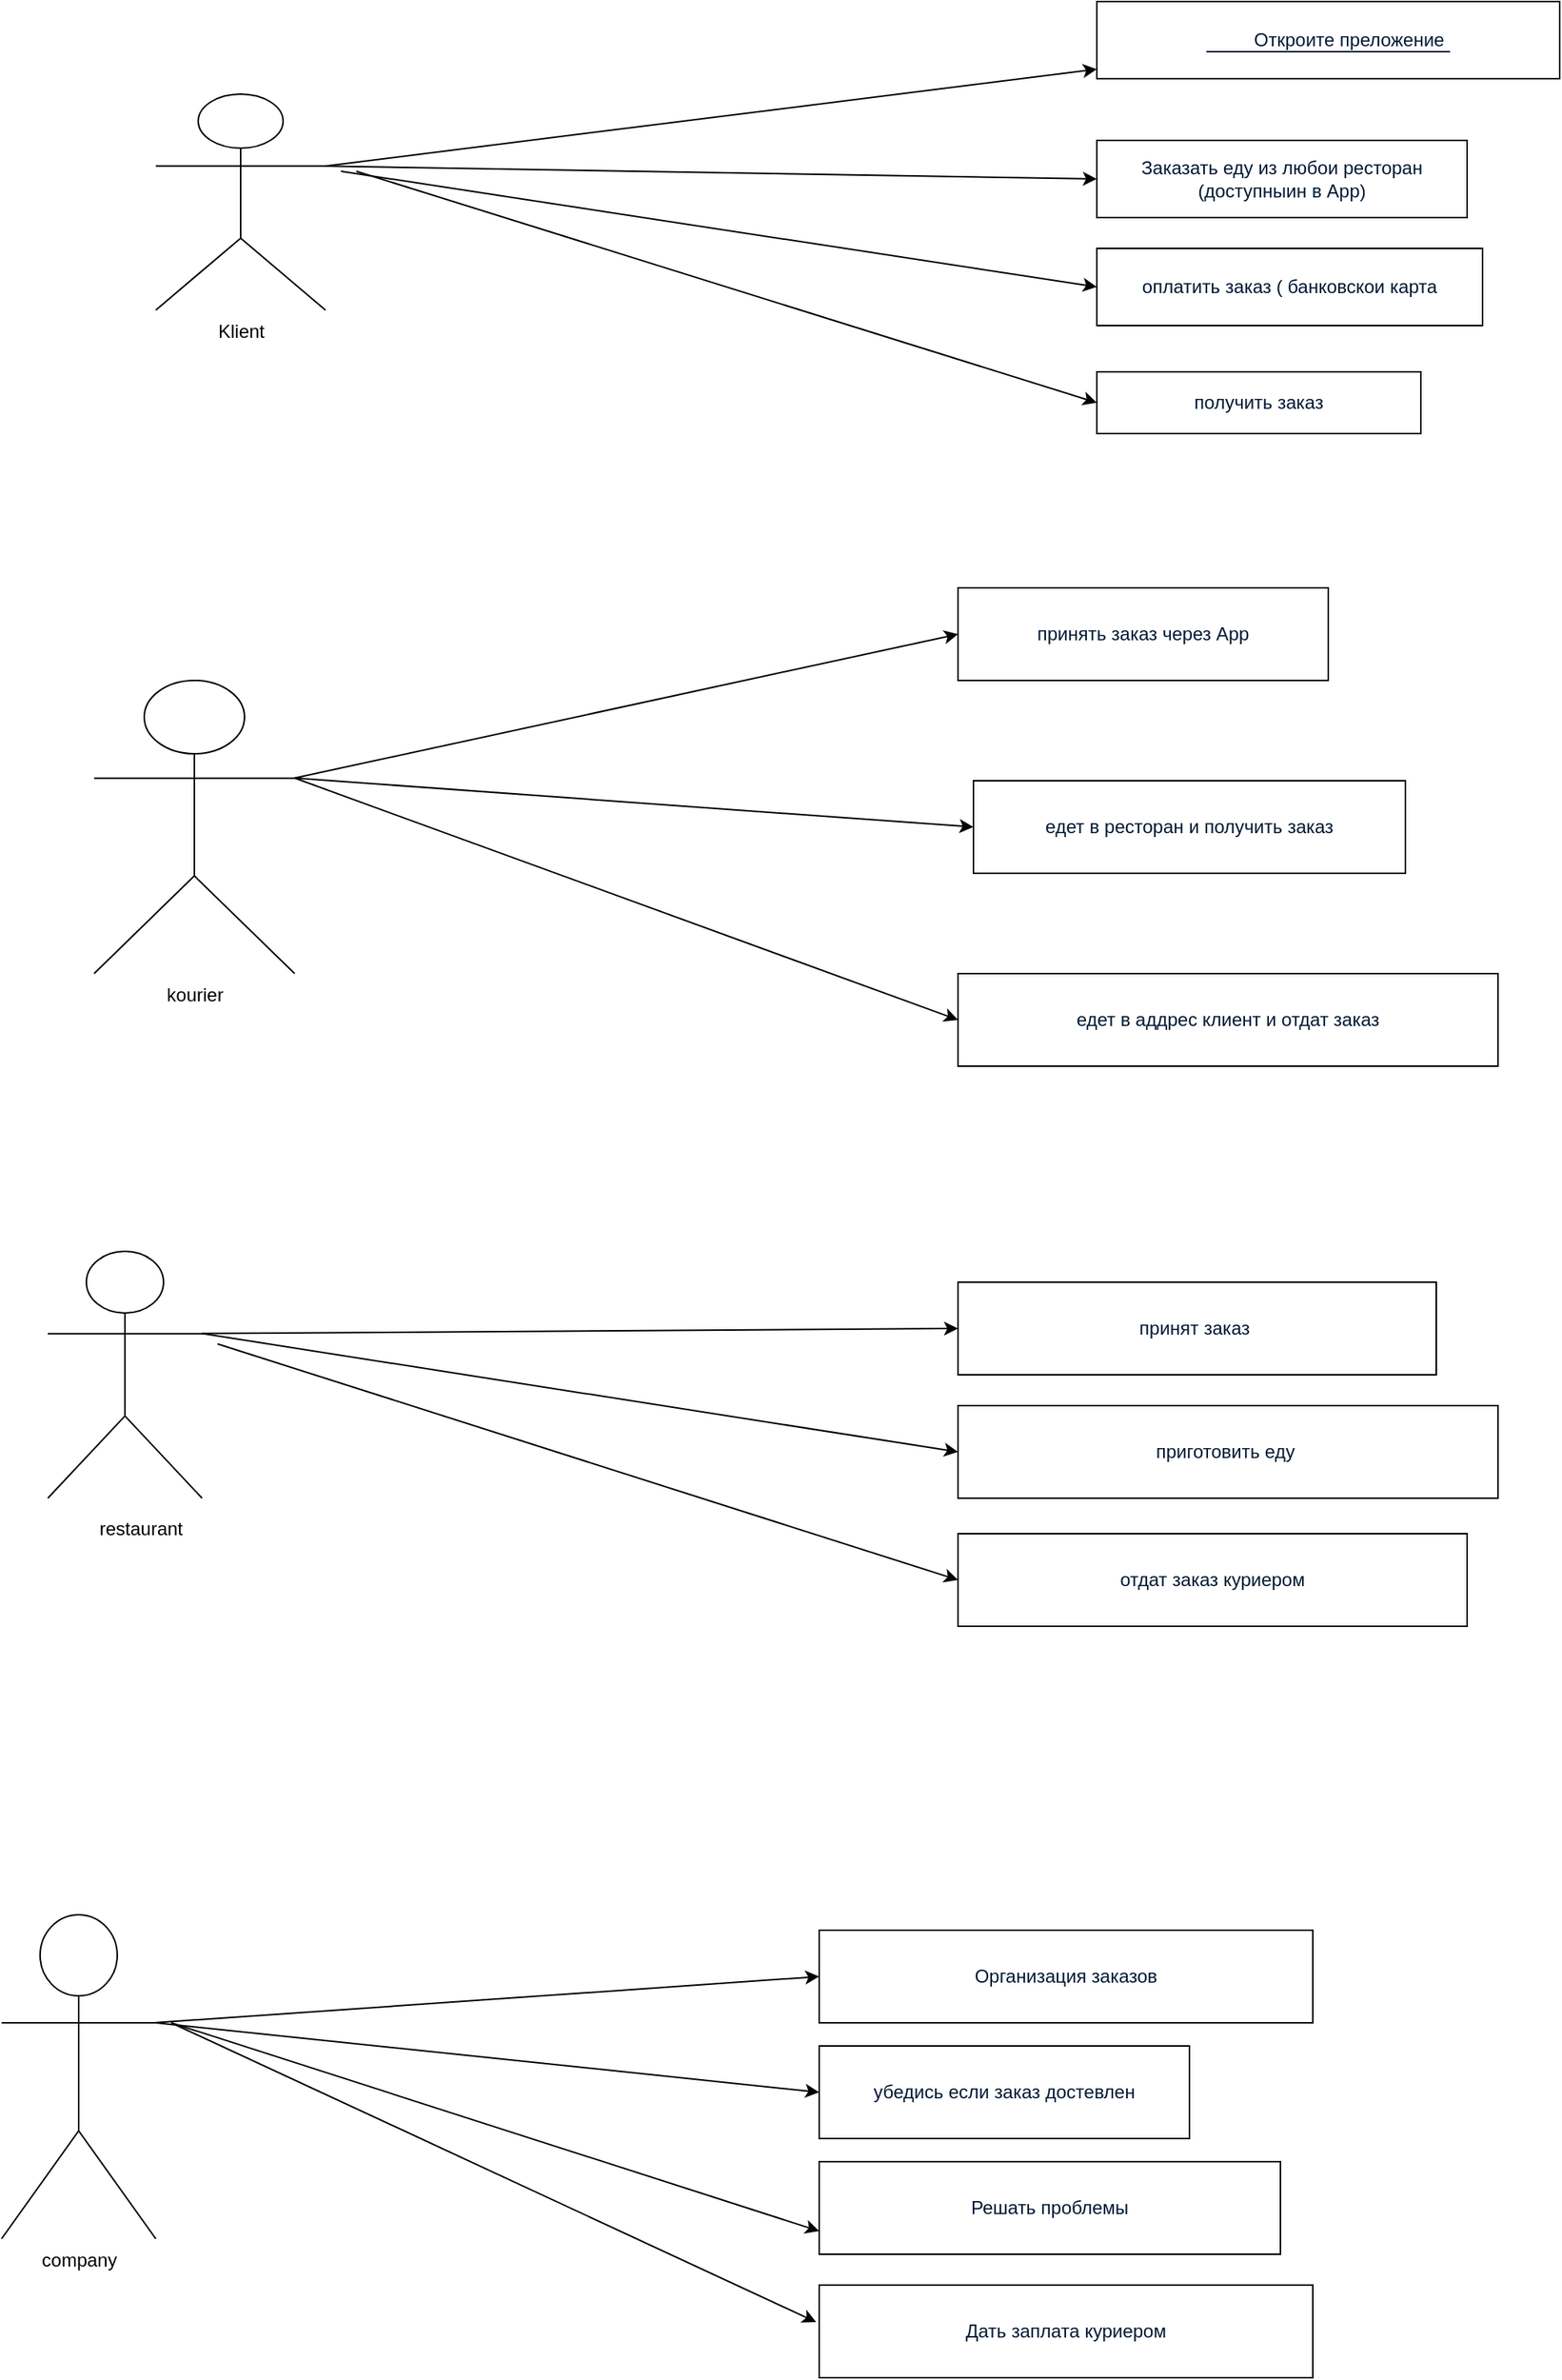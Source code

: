 <mxfile version="15.5.2" type="github">
  <diagram id="JZhvhGQ-usp4WJUDIBoT" name="Page-1">
    <mxGraphModel dx="1422" dy="762" grid="1" gridSize="10" guides="1" tooltips="1" connect="1" arrows="1" fold="1" page="1" pageScale="1" pageWidth="291" pageHeight="413" math="0" shadow="0">
      <root>
        <mxCell id="0" />
        <mxCell id="1" parent="0" />
        <mxCell id="P0gYdstwe-Jz-kny_Pgc-2" value="&lt;span style=&quot;background-color: rgb(255 , 255 , 255)&quot;&gt;аптат&lt;font color=&quot;#001933&quot;&gt;Откроите преложение&amp;nbsp;&lt;/font&gt;&lt;/span&gt;" style="rounded=0;whiteSpace=wrap;html=1;labelBackgroundColor=#001933;fontColor=#FFFFFF;" vertex="1" parent="1">
          <mxGeometry x="840" y="60" width="300" height="50" as="geometry" />
        </mxCell>
        <mxCell id="P0gYdstwe-Jz-kny_Pgc-3" value="Заказать еду из любои ресторан (доступныин в App)" style="rounded=0;whiteSpace=wrap;html=1;labelBackgroundColor=#FFFFFF;fontColor=#001933;" vertex="1" parent="1">
          <mxGeometry x="840" y="150" width="240" height="50" as="geometry" />
        </mxCell>
        <mxCell id="P0gYdstwe-Jz-kny_Pgc-4" value="оплатить заказ ( банковскои карта" style="rounded=0;whiteSpace=wrap;html=1;labelBackgroundColor=#FFFFFF;fontColor=#001933;" vertex="1" parent="1">
          <mxGeometry x="840" y="220" width="250" height="50" as="geometry" />
        </mxCell>
        <mxCell id="P0gYdstwe-Jz-kny_Pgc-5" value="получить заказ" style="rounded=0;whiteSpace=wrap;html=1;labelBackgroundColor=#FFFFFF;fontColor=#001933;" vertex="1" parent="1">
          <mxGeometry x="840" y="300" width="210" height="40" as="geometry" />
        </mxCell>
        <mxCell id="P0gYdstwe-Jz-kny_Pgc-6" value="принять заказ через App" style="rounded=0;whiteSpace=wrap;html=1;labelBackgroundColor=#FFFFFF;fontColor=#001933;" vertex="1" parent="1">
          <mxGeometry x="750" y="440" width="240" height="60" as="geometry" />
        </mxCell>
        <mxCell id="P0gYdstwe-Jz-kny_Pgc-7" value="едет в аддрес клиент и отдат заказ" style="rounded=0;whiteSpace=wrap;html=1;labelBackgroundColor=#FFFFFF;fontColor=#001933;" vertex="1" parent="1">
          <mxGeometry x="750" y="690" width="350" height="60" as="geometry" />
        </mxCell>
        <mxCell id="P0gYdstwe-Jz-kny_Pgc-8" style="rounded=0;orthogonalLoop=1;jettySize=auto;html=1;exitX=1;exitY=0.333;exitDx=0;exitDy=0;entryX=0;entryY=0.5;entryDx=0;entryDy=0;fontColor=#001933;exitPerimeter=0;" edge="1" parent="1" source="P0gYdstwe-Jz-kny_Pgc-24" target="P0gYdstwe-Jz-kny_Pgc-6">
          <mxGeometry relative="1" as="geometry">
            <mxPoint x="490" y="400" as="sourcePoint" />
          </mxGeometry>
        </mxCell>
        <mxCell id="P0gYdstwe-Jz-kny_Pgc-9" value="едет в ресторан и получить заказ" style="rounded=0;whiteSpace=wrap;html=1;labelBackgroundColor=#FFFFFF;fontColor=#001933;" vertex="1" parent="1">
          <mxGeometry x="760" y="565" width="280" height="60" as="geometry" />
        </mxCell>
        <mxCell id="P0gYdstwe-Jz-kny_Pgc-10" style="rounded=0;orthogonalLoop=1;jettySize=auto;html=1;exitX=1;exitY=0.333;exitDx=0;exitDy=0;fontColor=#001933;exitPerimeter=0;" edge="1" parent="1" source="P0gYdstwe-Jz-kny_Pgc-21" target="P0gYdstwe-Jz-kny_Pgc-2">
          <mxGeometry relative="1" as="geometry">
            <mxPoint x="495" y="70" as="sourcePoint" />
          </mxGeometry>
        </mxCell>
        <mxCell id="P0gYdstwe-Jz-kny_Pgc-11" style="rounded=0;orthogonalLoop=1;jettySize=auto;html=1;exitX=1;exitY=0.333;exitDx=0;exitDy=0;entryX=0;entryY=0.5;entryDx=0;entryDy=0;fontColor=#001933;exitPerimeter=0;" edge="1" parent="1" source="P0gYdstwe-Jz-kny_Pgc-21" target="P0gYdstwe-Jz-kny_Pgc-3">
          <mxGeometry relative="1" as="geometry">
            <mxPoint x="620" y="132.5" as="sourcePoint" />
          </mxGeometry>
        </mxCell>
        <mxCell id="P0gYdstwe-Jz-kny_Pgc-12" style="rounded=0;orthogonalLoop=1;jettySize=auto;html=1;entryX=0;entryY=0.5;entryDx=0;entryDy=0;fontColor=#001933;" edge="1" parent="1" target="P0gYdstwe-Jz-kny_Pgc-4">
          <mxGeometry relative="1" as="geometry">
            <mxPoint x="350" y="170" as="sourcePoint" />
          </mxGeometry>
        </mxCell>
        <mxCell id="P0gYdstwe-Jz-kny_Pgc-13" style="rounded=0;orthogonalLoop=1;jettySize=auto;html=1;entryX=0;entryY=0.5;entryDx=0;entryDy=0;fontColor=#001933;" edge="1" parent="1" target="P0gYdstwe-Jz-kny_Pgc-5">
          <mxGeometry relative="1" as="geometry">
            <mxPoint x="360" y="170" as="sourcePoint" />
          </mxGeometry>
        </mxCell>
        <mxCell id="P0gYdstwe-Jz-kny_Pgc-14" value="принят заказ&amp;nbsp;" style="rounded=0;whiteSpace=wrap;html=1;labelBackgroundColor=#FFFFFF;fontColor=#001933;" vertex="1" parent="1">
          <mxGeometry x="750" y="890" width="310" height="60" as="geometry" />
        </mxCell>
        <mxCell id="P0gYdstwe-Jz-kny_Pgc-15" value="приготовить еду&amp;nbsp;" style="rounded=0;whiteSpace=wrap;html=1;labelBackgroundColor=#FFFFFF;fontColor=#001933;" vertex="1" parent="1">
          <mxGeometry x="750" y="970" width="350" height="60" as="geometry" />
        </mxCell>
        <mxCell id="P0gYdstwe-Jz-kny_Pgc-16" value="отдат заказ куриером" style="rounded=0;whiteSpace=wrap;html=1;labelBackgroundColor=#FFFFFF;fontColor=#001933;" vertex="1" parent="1">
          <mxGeometry x="750" y="1053" width="330" height="60" as="geometry" />
        </mxCell>
        <mxCell id="P0gYdstwe-Jz-kny_Pgc-17" value="Организация заказов" style="rounded=0;whiteSpace=wrap;html=1;labelBackgroundColor=#FFFFFF;fontColor=#001933;" vertex="1" parent="1">
          <mxGeometry x="660" y="1310" width="320" height="60" as="geometry" />
        </mxCell>
        <mxCell id="P0gYdstwe-Jz-kny_Pgc-18" value="убедись если заказ достевлен" style="rounded=0;whiteSpace=wrap;html=1;labelBackgroundColor=#FFFFFF;fontColor=#001933;" vertex="1" parent="1">
          <mxGeometry x="660" y="1385" width="240" height="60" as="geometry" />
        </mxCell>
        <mxCell id="P0gYdstwe-Jz-kny_Pgc-19" value="Решать проблемы" style="rounded=0;whiteSpace=wrap;html=1;labelBackgroundColor=#FFFFFF;fontColor=#001933;" vertex="1" parent="1">
          <mxGeometry x="660" y="1460" width="299" height="60" as="geometry" />
        </mxCell>
        <mxCell id="P0gYdstwe-Jz-kny_Pgc-20" value="Дать заплата куриером" style="rounded=0;whiteSpace=wrap;html=1;labelBackgroundColor=#FFFFFF;fontColor=#001933;" vertex="1" parent="1">
          <mxGeometry x="660" y="1540" width="320" height="60" as="geometry" />
        </mxCell>
        <mxCell id="P0gYdstwe-Jz-kny_Pgc-21" value="Klient" style="shape=umlActor;verticalLabelPosition=bottom;verticalAlign=top;html=1;outlineConnect=0;" vertex="1" parent="1">
          <mxGeometry x="230" y="120" width="110" height="140" as="geometry" />
        </mxCell>
        <mxCell id="P0gYdstwe-Jz-kny_Pgc-22" style="edgeStyle=none;rounded=0;orthogonalLoop=1;jettySize=auto;html=1;exitX=1;exitY=0.333;exitDx=0;exitDy=0;exitPerimeter=0;entryX=0;entryY=0.5;entryDx=0;entryDy=0;" edge="1" parent="1" source="P0gYdstwe-Jz-kny_Pgc-24" target="P0gYdstwe-Jz-kny_Pgc-9">
          <mxGeometry relative="1" as="geometry" />
        </mxCell>
        <mxCell id="P0gYdstwe-Jz-kny_Pgc-23" style="edgeStyle=none;rounded=0;orthogonalLoop=1;jettySize=auto;html=1;exitX=1;exitY=0.333;exitDx=0;exitDy=0;exitPerimeter=0;entryX=0;entryY=0.5;entryDx=0;entryDy=0;" edge="1" parent="1" source="P0gYdstwe-Jz-kny_Pgc-24" target="P0gYdstwe-Jz-kny_Pgc-7">
          <mxGeometry relative="1" as="geometry" />
        </mxCell>
        <mxCell id="P0gYdstwe-Jz-kny_Pgc-24" value="kourier" style="shape=umlActor;verticalLabelPosition=bottom;verticalAlign=top;html=1;outlineConnect=0;" vertex="1" parent="1">
          <mxGeometry x="190" y="500" width="130" height="190" as="geometry" />
        </mxCell>
        <mxCell id="P0gYdstwe-Jz-kny_Pgc-25" style="edgeStyle=none;rounded=0;orthogonalLoop=1;jettySize=auto;html=1;entryX=0;entryY=0.5;entryDx=0;entryDy=0;exitX=1;exitY=0.333;exitDx=0;exitDy=0;exitPerimeter=0;" edge="1" parent="1" source="P0gYdstwe-Jz-kny_Pgc-28" target="P0gYdstwe-Jz-kny_Pgc-14">
          <mxGeometry relative="1" as="geometry">
            <mxPoint x="260" y="940" as="sourcePoint" />
          </mxGeometry>
        </mxCell>
        <mxCell id="P0gYdstwe-Jz-kny_Pgc-26" style="edgeStyle=none;rounded=0;orthogonalLoop=1;jettySize=auto;html=1;entryX=0;entryY=0.5;entryDx=0;entryDy=0;exitX=1;exitY=0.333;exitDx=0;exitDy=0;exitPerimeter=0;" edge="1" parent="1" source="P0gYdstwe-Jz-kny_Pgc-28" target="P0gYdstwe-Jz-kny_Pgc-15">
          <mxGeometry relative="1" as="geometry">
            <mxPoint x="260" y="930" as="sourcePoint" />
          </mxGeometry>
        </mxCell>
        <mxCell id="P0gYdstwe-Jz-kny_Pgc-27" style="edgeStyle=none;rounded=0;orthogonalLoop=1;jettySize=auto;html=1;entryX=0;entryY=0.5;entryDx=0;entryDy=0;" edge="1" parent="1" target="P0gYdstwe-Jz-kny_Pgc-16">
          <mxGeometry relative="1" as="geometry">
            <mxPoint x="270" y="930" as="sourcePoint" />
          </mxGeometry>
        </mxCell>
        <mxCell id="P0gYdstwe-Jz-kny_Pgc-28" value="" style="shape=umlActor;verticalLabelPosition=bottom;verticalAlign=top;html=1;outlineConnect=0;" vertex="1" parent="1">
          <mxGeometry x="160" y="870" width="100" height="160" as="geometry" />
        </mxCell>
        <mxCell id="P0gYdstwe-Jz-kny_Pgc-29" style="edgeStyle=none;rounded=0;orthogonalLoop=1;jettySize=auto;html=1;entryX=0;entryY=0.5;entryDx=0;entryDy=0;exitX=1;exitY=0.333;exitDx=0;exitDy=0;exitPerimeter=0;" edge="1" parent="1" source="P0gYdstwe-Jz-kny_Pgc-33" target="P0gYdstwe-Jz-kny_Pgc-17">
          <mxGeometry relative="1" as="geometry" />
        </mxCell>
        <mxCell id="P0gYdstwe-Jz-kny_Pgc-30" style="edgeStyle=none;rounded=0;orthogonalLoop=1;jettySize=auto;html=1;entryX=0;entryY=0.5;entryDx=0;entryDy=0;" edge="1" parent="1" target="P0gYdstwe-Jz-kny_Pgc-18">
          <mxGeometry relative="1" as="geometry">
            <mxPoint x="230" y="1370" as="sourcePoint" />
          </mxGeometry>
        </mxCell>
        <mxCell id="P0gYdstwe-Jz-kny_Pgc-31" style="edgeStyle=none;rounded=0;orthogonalLoop=1;jettySize=auto;html=1;entryX=0;entryY=0.75;entryDx=0;entryDy=0;" edge="1" parent="1" target="P0gYdstwe-Jz-kny_Pgc-19">
          <mxGeometry relative="1" as="geometry">
            <mxPoint x="240" y="1370" as="sourcePoint" />
          </mxGeometry>
        </mxCell>
        <mxCell id="P0gYdstwe-Jz-kny_Pgc-32" style="edgeStyle=none;rounded=0;orthogonalLoop=1;jettySize=auto;html=1;entryX=-0.006;entryY=0.4;entryDx=0;entryDy=0;entryPerimeter=0;" edge="1" parent="1" target="P0gYdstwe-Jz-kny_Pgc-20">
          <mxGeometry relative="1" as="geometry">
            <mxPoint x="240" y="1370" as="sourcePoint" />
          </mxGeometry>
        </mxCell>
        <mxCell id="P0gYdstwe-Jz-kny_Pgc-33" value="company" style="shape=umlActor;verticalLabelPosition=bottom;verticalAlign=top;html=1;outlineConnect=0;" vertex="1" parent="1">
          <mxGeometry x="130" y="1300" width="100" height="210" as="geometry" />
        </mxCell>
        <mxCell id="P0gYdstwe-Jz-kny_Pgc-34" value="restaurant" style="text;html=1;align=center;verticalAlign=middle;resizable=0;points=[];autosize=1;strokeColor=none;fillColor=none;" vertex="1" parent="1">
          <mxGeometry x="185" y="1040" width="70" height="20" as="geometry" />
        </mxCell>
      </root>
    </mxGraphModel>
  </diagram>
</mxfile>
